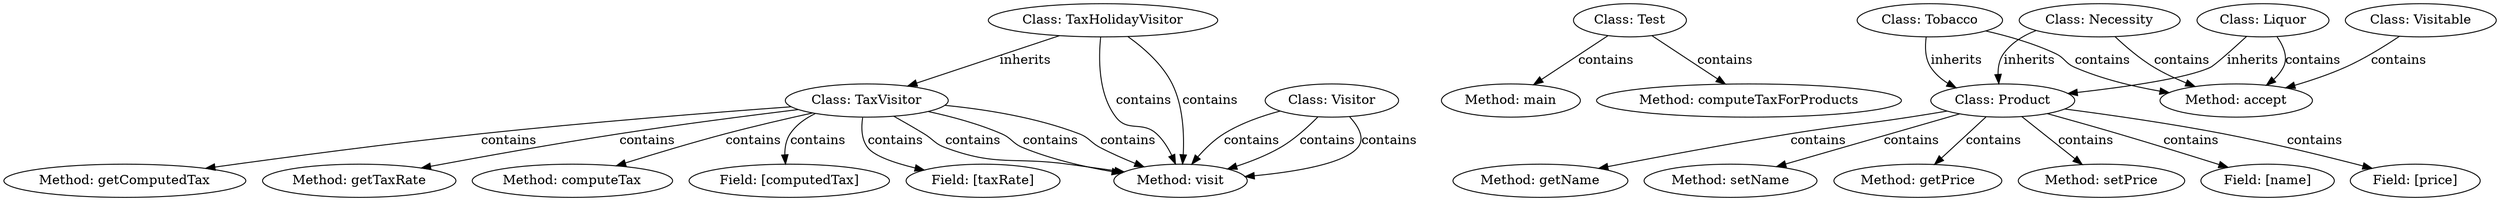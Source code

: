 digraph AST {
"TaxVisitor" [label="Class: TaxVisitor"];
"getComputedTax" [label="Method: getComputedTax"];
"TaxVisitor" -> "getComputedTax" [label="contains"];
"getTaxRate" [label="Method: getTaxRate"];
"TaxVisitor" -> "getTaxRate" [label="contains"];
"computeTax" [label="Method: computeTax"];
"TaxVisitor" -> "computeTax" [label="contains"];
"visit" [label="Method: visit"];
"TaxVisitor" -> "visit" [label="contains"];
"visit" [label="Method: visit"];
"TaxVisitor" -> "visit" [label="contains"];
"visit" [label="Method: visit"];
"TaxVisitor" -> "visit" [label="contains"];
"[computedTax]" [label="Field: [computedTax]"];
"TaxVisitor" -> "[computedTax]" [label="contains"];
"[taxRate]" [label="Field: [taxRate]"];
"TaxVisitor" -> "[taxRate]" [label="contains"];
"Test" [label="Class: Test"];
"main" [label="Method: main"];
"Test" -> "main" [label="contains"];
"computeTaxForProducts" [label="Method: computeTaxForProducts"];
"Test" -> "computeTaxForProducts" [label="contains"];
"Tobacco" -> "Product" [label="inherits"];
"Tobacco" [label="Class: Tobacco"];
"accept" [label="Method: accept"];
"Tobacco" -> "accept" [label="contains"];
"TaxHolidayVisitor" -> "TaxVisitor" [label="inherits"];
"TaxHolidayVisitor" [label="Class: TaxHolidayVisitor"];
"visit" [label="Method: visit"];
"TaxHolidayVisitor" -> "visit" [label="contains"];
"visit" [label="Method: visit"];
"TaxHolidayVisitor" -> "visit" [label="contains"];
"Visitor" [label="Class: Visitor"];
"visit" [label="Method: visit"];
"Visitor" -> "visit" [label="contains"];
"visit" [label="Method: visit"];
"Visitor" -> "visit" [label="contains"];
"visit" [label="Method: visit"];
"Visitor" -> "visit" [label="contains"];
"Product" [label="Class: Product"];
"getName" [label="Method: getName"];
"Product" -> "getName" [label="contains"];
"setName" [label="Method: setName"];
"Product" -> "setName" [label="contains"];
"getPrice" [label="Method: getPrice"];
"Product" -> "getPrice" [label="contains"];
"setPrice" [label="Method: setPrice"];
"Product" -> "setPrice" [label="contains"];
"[name]" [label="Field: [name]"];
"Product" -> "[name]" [label="contains"];
"[price]" [label="Field: [price]"];
"Product" -> "[price]" [label="contains"];
"Visitable" [label="Class: Visitable"];
"accept" [label="Method: accept"];
"Visitable" -> "accept" [label="contains"];
"Necessity" -> "Product" [label="inherits"];
"Necessity" [label="Class: Necessity"];
"accept" [label="Method: accept"];
"Necessity" -> "accept" [label="contains"];
"Liquor" -> "Product" [label="inherits"];
"Liquor" [label="Class: Liquor"];
"accept" [label="Method: accept"];
"Liquor" -> "accept" [label="contains"];
}

